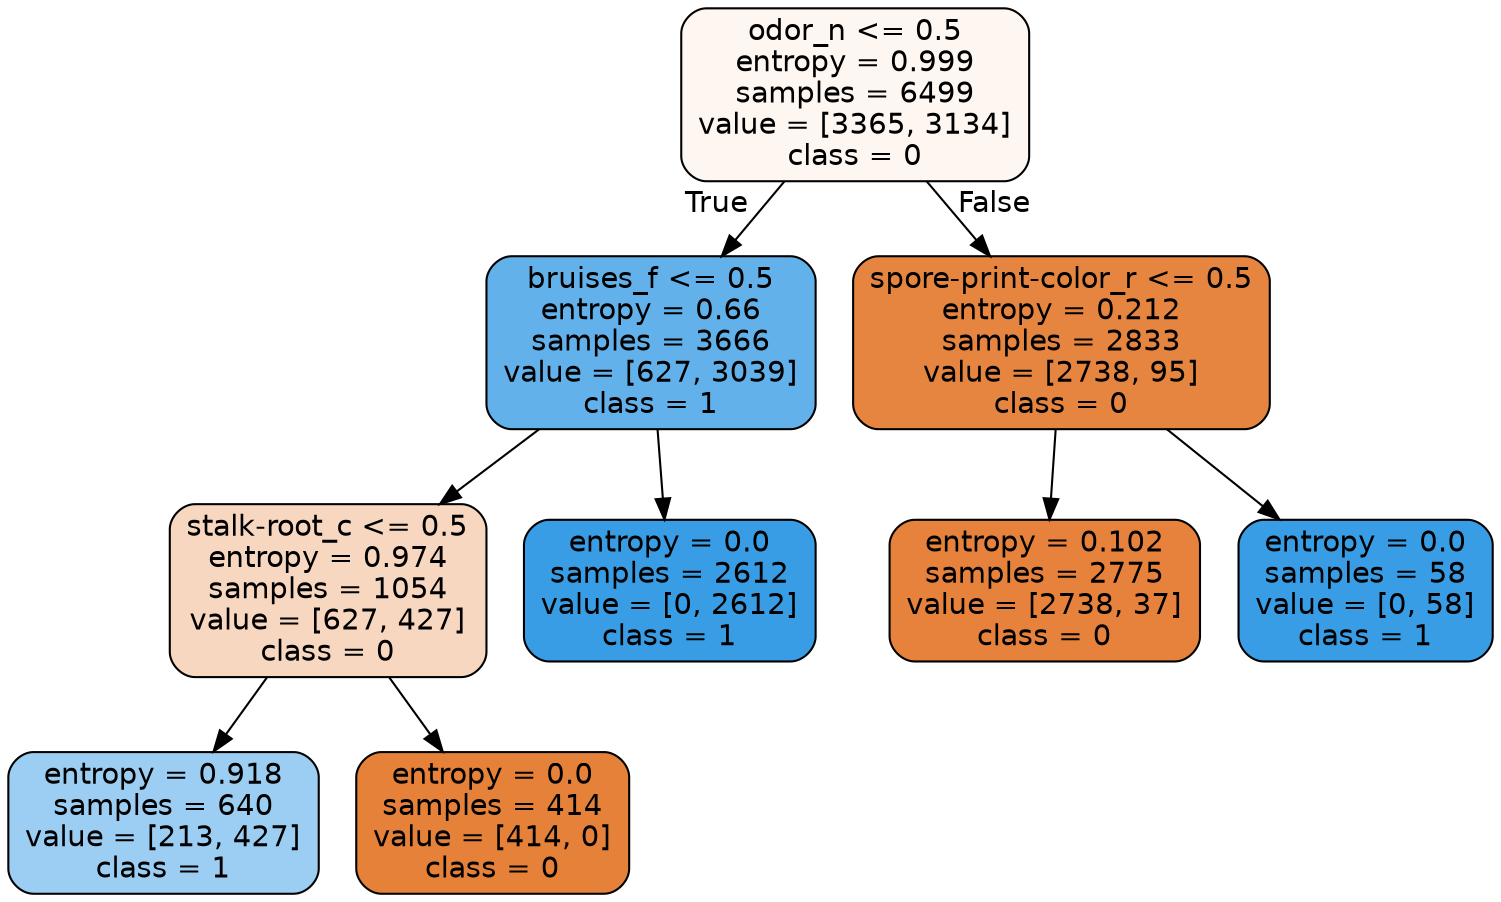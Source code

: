 digraph Tree {
node [shape=box, style="filled, rounded", color="black", fontname=helvetica] ;
edge [fontname=helvetica] ;
0 [label="odor_n <= 0.5\nentropy = 0.999\nsamples = 6499\nvalue = [3365, 3134]\nclass = 0", fillcolor="#e5813912"] ;
1 [label="bruises_f <= 0.5\nentropy = 0.66\nsamples = 3666\nvalue = [627, 3039]\nclass = 1", fillcolor="#399de5ca"] ;
0 -> 1 [labeldistance=2.5, labelangle=45, headlabel="True"] ;
3 [label="stalk-root_c <= 0.5\nentropy = 0.974\nsamples = 1054\nvalue = [627, 427]\nclass = 0", fillcolor="#e5813951"] ;
1 -> 3 ;
5 [label="entropy = 0.918\nsamples = 640\nvalue = [213, 427]\nclass = 1", fillcolor="#399de580"] ;
3 -> 5 ;
6 [label="entropy = 0.0\nsamples = 414\nvalue = [414, 0]\nclass = 0", fillcolor="#e58139ff"] ;
3 -> 6 ;
4 [label="entropy = 0.0\nsamples = 2612\nvalue = [0, 2612]\nclass = 1", fillcolor="#399de5ff"] ;
1 -> 4 ;
2 [label="spore-print-color_r <= 0.5\nentropy = 0.212\nsamples = 2833\nvalue = [2738, 95]\nclass = 0", fillcolor="#e58139f6"] ;
0 -> 2 [labeldistance=2.5, labelangle=-45, headlabel="False"] ;
7 [label="entropy = 0.102\nsamples = 2775\nvalue = [2738, 37]\nclass = 0", fillcolor="#e58139fc"] ;
2 -> 7 ;
8 [label="entropy = 0.0\nsamples = 58\nvalue = [0, 58]\nclass = 1", fillcolor="#399de5ff"] ;
2 -> 8 ;
}